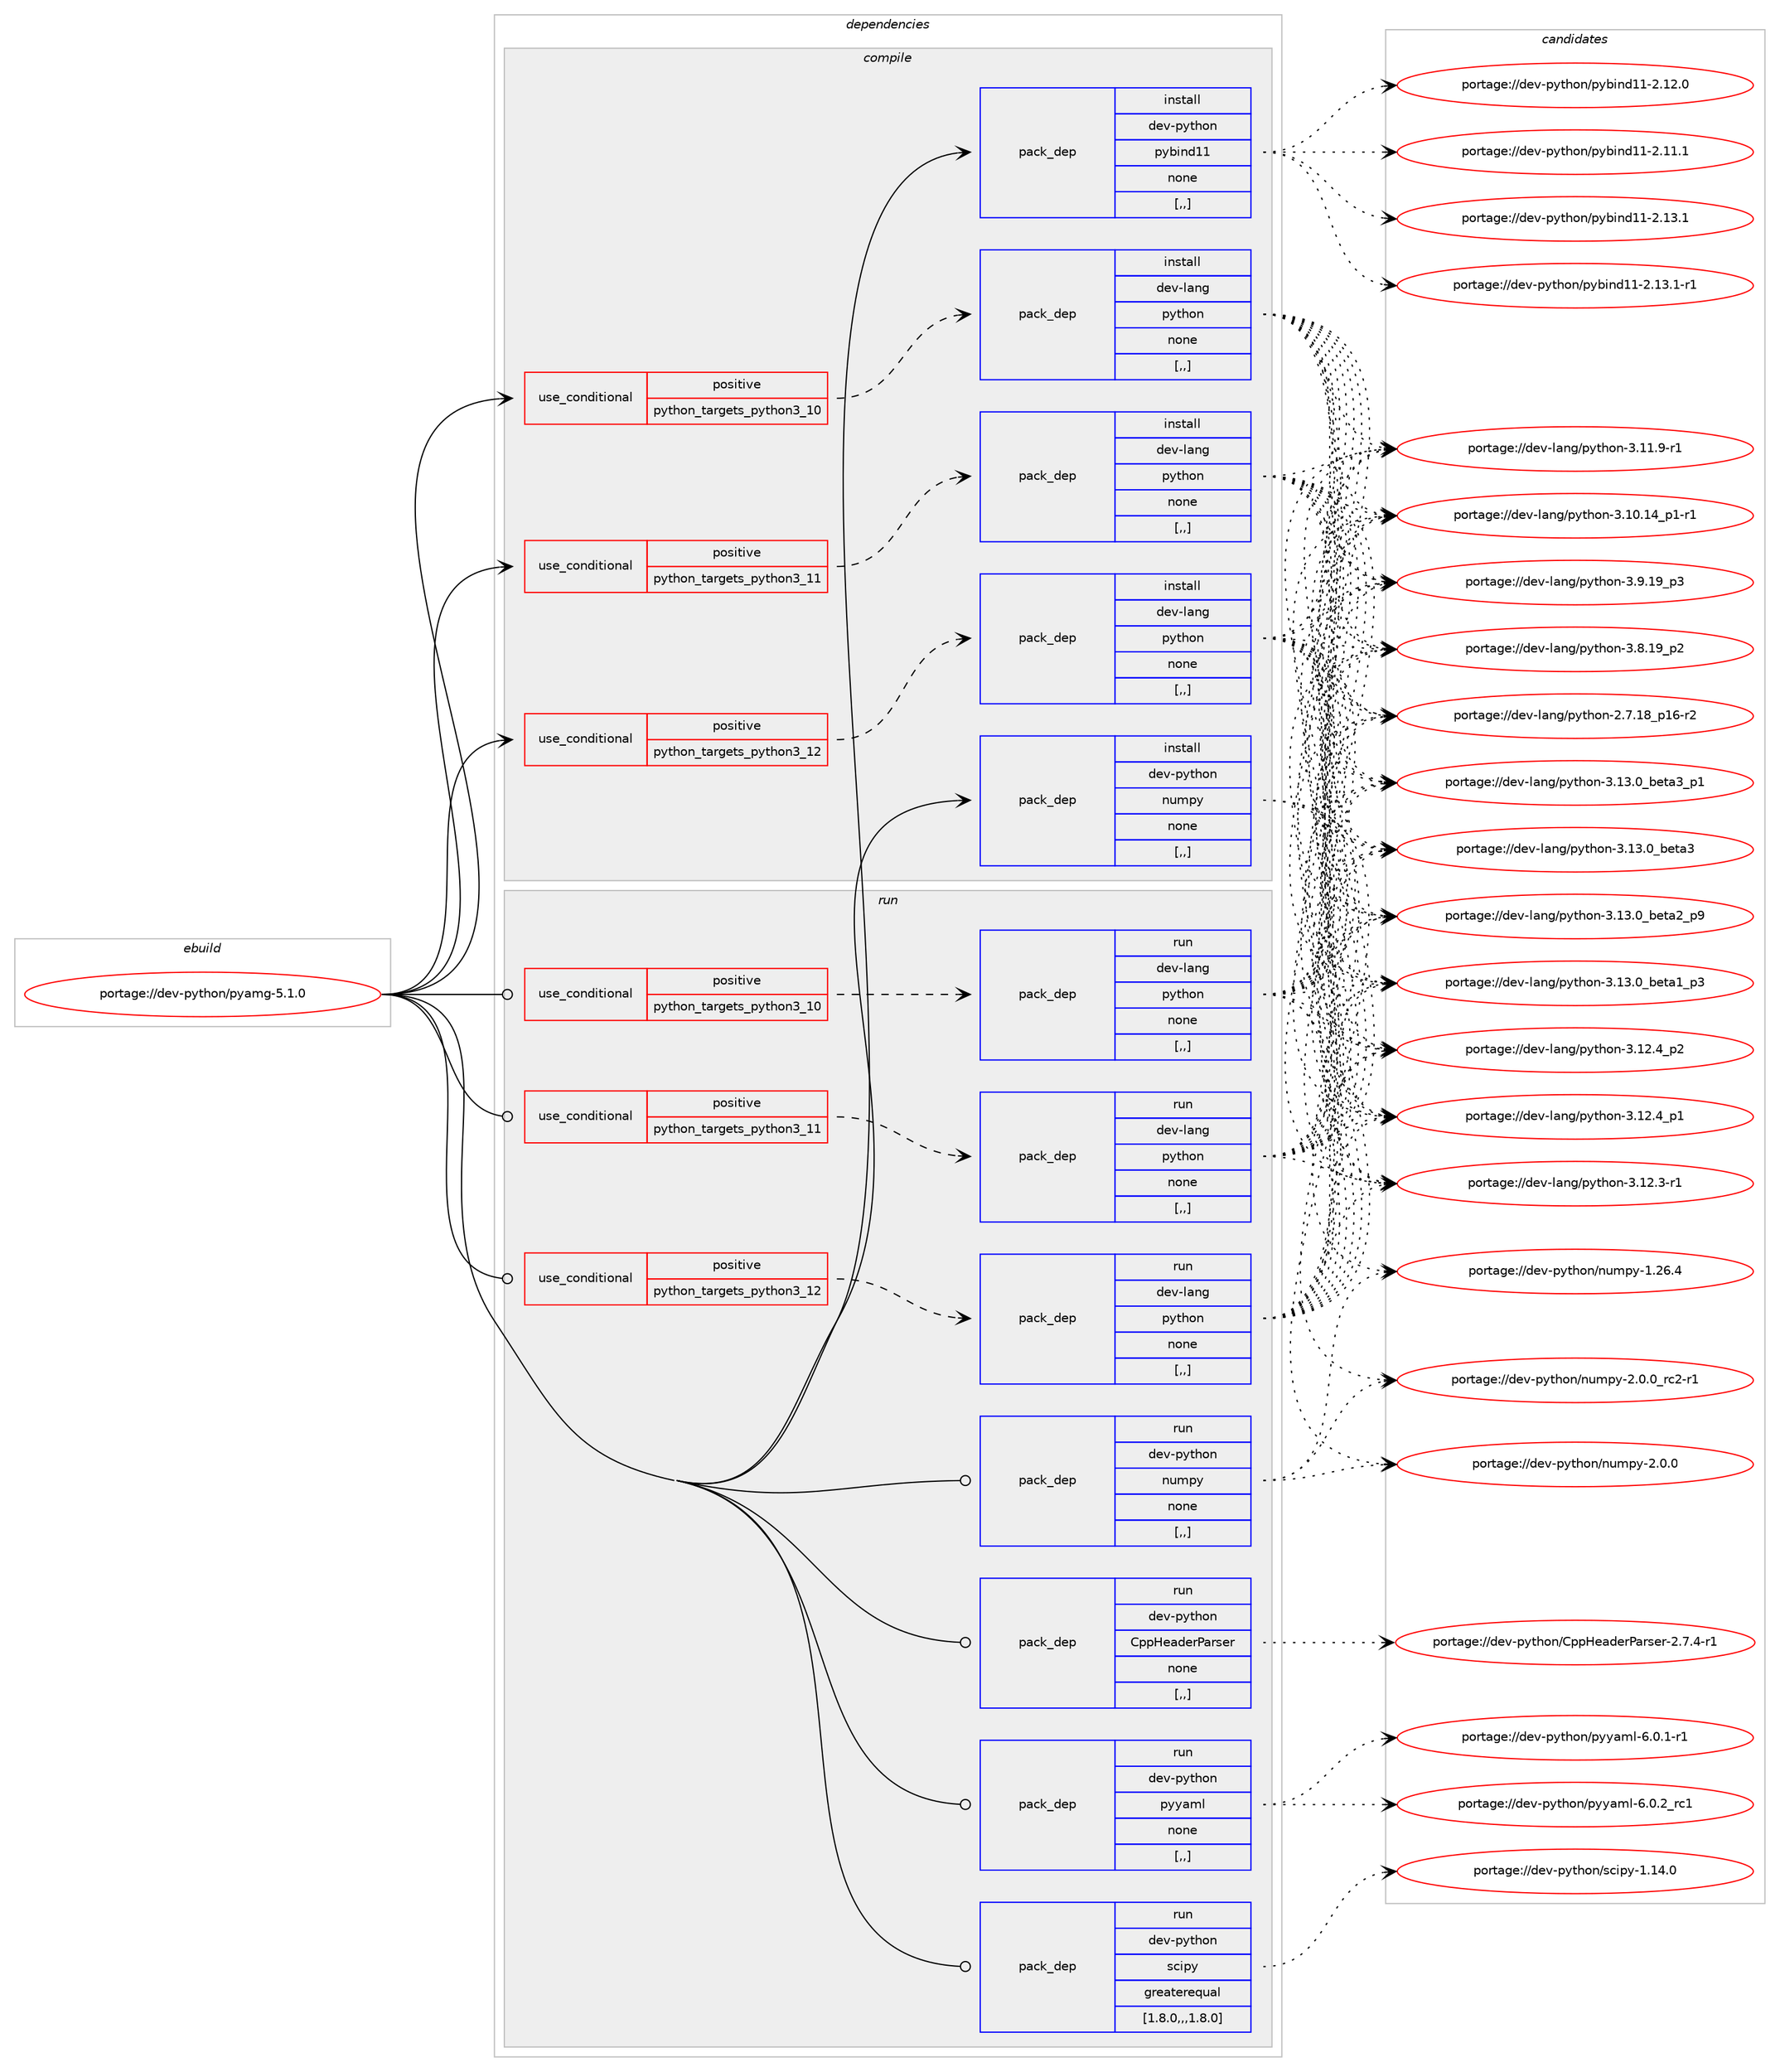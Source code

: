 digraph prolog {

# *************
# Graph options
# *************

newrank=true;
concentrate=true;
compound=true;
graph [rankdir=LR,fontname=Helvetica,fontsize=10,ranksep=1.5];#, ranksep=2.5, nodesep=0.2];
edge  [arrowhead=vee];
node  [fontname=Helvetica,fontsize=10];

# **********
# The ebuild
# **********

subgraph cluster_leftcol {
color=gray;
label=<<i>ebuild</i>>;
id [label="portage://dev-python/pyamg-5.1.0", color=red, width=4, href="../dev-python/pyamg-5.1.0.svg"];
}

# ****************
# The dependencies
# ****************

subgraph cluster_midcol {
color=gray;
label=<<i>dependencies</i>>;
subgraph cluster_compile {
fillcolor="#eeeeee";
style=filled;
label=<<i>compile</i>>;
subgraph cond36428 {
dependency155322 [label=<<TABLE BORDER="0" CELLBORDER="1" CELLSPACING="0" CELLPADDING="4"><TR><TD ROWSPAN="3" CELLPADDING="10">use_conditional</TD></TR><TR><TD>positive</TD></TR><TR><TD>python_targets_python3_10</TD></TR></TABLE>>, shape=none, color=red];
subgraph pack117643 {
dependency155323 [label=<<TABLE BORDER="0" CELLBORDER="1" CELLSPACING="0" CELLPADDING="4" WIDTH="220"><TR><TD ROWSPAN="6" CELLPADDING="30">pack_dep</TD></TR><TR><TD WIDTH="110">install</TD></TR><TR><TD>dev-lang</TD></TR><TR><TD>python</TD></TR><TR><TD>none</TD></TR><TR><TD>[,,]</TD></TR></TABLE>>, shape=none, color=blue];
}
dependency155322:e -> dependency155323:w [weight=20,style="dashed",arrowhead="vee"];
}
id:e -> dependency155322:w [weight=20,style="solid",arrowhead="vee"];
subgraph cond36429 {
dependency155324 [label=<<TABLE BORDER="0" CELLBORDER="1" CELLSPACING="0" CELLPADDING="4"><TR><TD ROWSPAN="3" CELLPADDING="10">use_conditional</TD></TR><TR><TD>positive</TD></TR><TR><TD>python_targets_python3_11</TD></TR></TABLE>>, shape=none, color=red];
subgraph pack117644 {
dependency155325 [label=<<TABLE BORDER="0" CELLBORDER="1" CELLSPACING="0" CELLPADDING="4" WIDTH="220"><TR><TD ROWSPAN="6" CELLPADDING="30">pack_dep</TD></TR><TR><TD WIDTH="110">install</TD></TR><TR><TD>dev-lang</TD></TR><TR><TD>python</TD></TR><TR><TD>none</TD></TR><TR><TD>[,,]</TD></TR></TABLE>>, shape=none, color=blue];
}
dependency155324:e -> dependency155325:w [weight=20,style="dashed",arrowhead="vee"];
}
id:e -> dependency155324:w [weight=20,style="solid",arrowhead="vee"];
subgraph cond36430 {
dependency155326 [label=<<TABLE BORDER="0" CELLBORDER="1" CELLSPACING="0" CELLPADDING="4"><TR><TD ROWSPAN="3" CELLPADDING="10">use_conditional</TD></TR><TR><TD>positive</TD></TR><TR><TD>python_targets_python3_12</TD></TR></TABLE>>, shape=none, color=red];
subgraph pack117645 {
dependency155327 [label=<<TABLE BORDER="0" CELLBORDER="1" CELLSPACING="0" CELLPADDING="4" WIDTH="220"><TR><TD ROWSPAN="6" CELLPADDING="30">pack_dep</TD></TR><TR><TD WIDTH="110">install</TD></TR><TR><TD>dev-lang</TD></TR><TR><TD>python</TD></TR><TR><TD>none</TD></TR><TR><TD>[,,]</TD></TR></TABLE>>, shape=none, color=blue];
}
dependency155326:e -> dependency155327:w [weight=20,style="dashed",arrowhead="vee"];
}
id:e -> dependency155326:w [weight=20,style="solid",arrowhead="vee"];
subgraph pack117646 {
dependency155328 [label=<<TABLE BORDER="0" CELLBORDER="1" CELLSPACING="0" CELLPADDING="4" WIDTH="220"><TR><TD ROWSPAN="6" CELLPADDING="30">pack_dep</TD></TR><TR><TD WIDTH="110">install</TD></TR><TR><TD>dev-python</TD></TR><TR><TD>numpy</TD></TR><TR><TD>none</TD></TR><TR><TD>[,,]</TD></TR></TABLE>>, shape=none, color=blue];
}
id:e -> dependency155328:w [weight=20,style="solid",arrowhead="vee"];
subgraph pack117647 {
dependency155329 [label=<<TABLE BORDER="0" CELLBORDER="1" CELLSPACING="0" CELLPADDING="4" WIDTH="220"><TR><TD ROWSPAN="6" CELLPADDING="30">pack_dep</TD></TR><TR><TD WIDTH="110">install</TD></TR><TR><TD>dev-python</TD></TR><TR><TD>pybind11</TD></TR><TR><TD>none</TD></TR><TR><TD>[,,]</TD></TR></TABLE>>, shape=none, color=blue];
}
id:e -> dependency155329:w [weight=20,style="solid",arrowhead="vee"];
}
subgraph cluster_compileandrun {
fillcolor="#eeeeee";
style=filled;
label=<<i>compile and run</i>>;
}
subgraph cluster_run {
fillcolor="#eeeeee";
style=filled;
label=<<i>run</i>>;
subgraph cond36431 {
dependency155330 [label=<<TABLE BORDER="0" CELLBORDER="1" CELLSPACING="0" CELLPADDING="4"><TR><TD ROWSPAN="3" CELLPADDING="10">use_conditional</TD></TR><TR><TD>positive</TD></TR><TR><TD>python_targets_python3_10</TD></TR></TABLE>>, shape=none, color=red];
subgraph pack117648 {
dependency155331 [label=<<TABLE BORDER="0" CELLBORDER="1" CELLSPACING="0" CELLPADDING="4" WIDTH="220"><TR><TD ROWSPAN="6" CELLPADDING="30">pack_dep</TD></TR><TR><TD WIDTH="110">run</TD></TR><TR><TD>dev-lang</TD></TR><TR><TD>python</TD></TR><TR><TD>none</TD></TR><TR><TD>[,,]</TD></TR></TABLE>>, shape=none, color=blue];
}
dependency155330:e -> dependency155331:w [weight=20,style="dashed",arrowhead="vee"];
}
id:e -> dependency155330:w [weight=20,style="solid",arrowhead="odot"];
subgraph cond36432 {
dependency155332 [label=<<TABLE BORDER="0" CELLBORDER="1" CELLSPACING="0" CELLPADDING="4"><TR><TD ROWSPAN="3" CELLPADDING="10">use_conditional</TD></TR><TR><TD>positive</TD></TR><TR><TD>python_targets_python3_11</TD></TR></TABLE>>, shape=none, color=red];
subgraph pack117649 {
dependency155333 [label=<<TABLE BORDER="0" CELLBORDER="1" CELLSPACING="0" CELLPADDING="4" WIDTH="220"><TR><TD ROWSPAN="6" CELLPADDING="30">pack_dep</TD></TR><TR><TD WIDTH="110">run</TD></TR><TR><TD>dev-lang</TD></TR><TR><TD>python</TD></TR><TR><TD>none</TD></TR><TR><TD>[,,]</TD></TR></TABLE>>, shape=none, color=blue];
}
dependency155332:e -> dependency155333:w [weight=20,style="dashed",arrowhead="vee"];
}
id:e -> dependency155332:w [weight=20,style="solid",arrowhead="odot"];
subgraph cond36433 {
dependency155334 [label=<<TABLE BORDER="0" CELLBORDER="1" CELLSPACING="0" CELLPADDING="4"><TR><TD ROWSPAN="3" CELLPADDING="10">use_conditional</TD></TR><TR><TD>positive</TD></TR><TR><TD>python_targets_python3_12</TD></TR></TABLE>>, shape=none, color=red];
subgraph pack117650 {
dependency155335 [label=<<TABLE BORDER="0" CELLBORDER="1" CELLSPACING="0" CELLPADDING="4" WIDTH="220"><TR><TD ROWSPAN="6" CELLPADDING="30">pack_dep</TD></TR><TR><TD WIDTH="110">run</TD></TR><TR><TD>dev-lang</TD></TR><TR><TD>python</TD></TR><TR><TD>none</TD></TR><TR><TD>[,,]</TD></TR></TABLE>>, shape=none, color=blue];
}
dependency155334:e -> dependency155335:w [weight=20,style="dashed",arrowhead="vee"];
}
id:e -> dependency155334:w [weight=20,style="solid",arrowhead="odot"];
subgraph pack117651 {
dependency155336 [label=<<TABLE BORDER="0" CELLBORDER="1" CELLSPACING="0" CELLPADDING="4" WIDTH="220"><TR><TD ROWSPAN="6" CELLPADDING="30">pack_dep</TD></TR><TR><TD WIDTH="110">run</TD></TR><TR><TD>dev-python</TD></TR><TR><TD>CppHeaderParser</TD></TR><TR><TD>none</TD></TR><TR><TD>[,,]</TD></TR></TABLE>>, shape=none, color=blue];
}
id:e -> dependency155336:w [weight=20,style="solid",arrowhead="odot"];
subgraph pack117652 {
dependency155337 [label=<<TABLE BORDER="0" CELLBORDER="1" CELLSPACING="0" CELLPADDING="4" WIDTH="220"><TR><TD ROWSPAN="6" CELLPADDING="30">pack_dep</TD></TR><TR><TD WIDTH="110">run</TD></TR><TR><TD>dev-python</TD></TR><TR><TD>numpy</TD></TR><TR><TD>none</TD></TR><TR><TD>[,,]</TD></TR></TABLE>>, shape=none, color=blue];
}
id:e -> dependency155337:w [weight=20,style="solid",arrowhead="odot"];
subgraph pack117653 {
dependency155338 [label=<<TABLE BORDER="0" CELLBORDER="1" CELLSPACING="0" CELLPADDING="4" WIDTH="220"><TR><TD ROWSPAN="6" CELLPADDING="30">pack_dep</TD></TR><TR><TD WIDTH="110">run</TD></TR><TR><TD>dev-python</TD></TR><TR><TD>pyyaml</TD></TR><TR><TD>none</TD></TR><TR><TD>[,,]</TD></TR></TABLE>>, shape=none, color=blue];
}
id:e -> dependency155338:w [weight=20,style="solid",arrowhead="odot"];
subgraph pack117654 {
dependency155339 [label=<<TABLE BORDER="0" CELLBORDER="1" CELLSPACING="0" CELLPADDING="4" WIDTH="220"><TR><TD ROWSPAN="6" CELLPADDING="30">pack_dep</TD></TR><TR><TD WIDTH="110">run</TD></TR><TR><TD>dev-python</TD></TR><TR><TD>scipy</TD></TR><TR><TD>greaterequal</TD></TR><TR><TD>[1.8.0,,,1.8.0]</TD></TR></TABLE>>, shape=none, color=blue];
}
id:e -> dependency155339:w [weight=20,style="solid",arrowhead="odot"];
}
}

# **************
# The candidates
# **************

subgraph cluster_choices {
rank=same;
color=gray;
label=<<i>candidates</i>>;

subgraph choice117643 {
color=black;
nodesep=1;
choice10010111845108971101034711212111610411111045514649514648959810111697519511249 [label="portage://dev-lang/python-3.13.0_beta3_p1", color=red, width=4,href="../dev-lang/python-3.13.0_beta3_p1.svg"];
choice1001011184510897110103471121211161041111104551464951464895981011169751 [label="portage://dev-lang/python-3.13.0_beta3", color=red, width=4,href="../dev-lang/python-3.13.0_beta3.svg"];
choice10010111845108971101034711212111610411111045514649514648959810111697509511257 [label="portage://dev-lang/python-3.13.0_beta2_p9", color=red, width=4,href="../dev-lang/python-3.13.0_beta2_p9.svg"];
choice10010111845108971101034711212111610411111045514649514648959810111697499511251 [label="portage://dev-lang/python-3.13.0_beta1_p3", color=red, width=4,href="../dev-lang/python-3.13.0_beta1_p3.svg"];
choice100101118451089711010347112121116104111110455146495046529511250 [label="portage://dev-lang/python-3.12.4_p2", color=red, width=4,href="../dev-lang/python-3.12.4_p2.svg"];
choice100101118451089711010347112121116104111110455146495046529511249 [label="portage://dev-lang/python-3.12.4_p1", color=red, width=4,href="../dev-lang/python-3.12.4_p1.svg"];
choice100101118451089711010347112121116104111110455146495046514511449 [label="portage://dev-lang/python-3.12.3-r1", color=red, width=4,href="../dev-lang/python-3.12.3-r1.svg"];
choice100101118451089711010347112121116104111110455146494946574511449 [label="portage://dev-lang/python-3.11.9-r1", color=red, width=4,href="../dev-lang/python-3.11.9-r1.svg"];
choice100101118451089711010347112121116104111110455146494846495295112494511449 [label="portage://dev-lang/python-3.10.14_p1-r1", color=red, width=4,href="../dev-lang/python-3.10.14_p1-r1.svg"];
choice100101118451089711010347112121116104111110455146574649579511251 [label="portage://dev-lang/python-3.9.19_p3", color=red, width=4,href="../dev-lang/python-3.9.19_p3.svg"];
choice100101118451089711010347112121116104111110455146564649579511250 [label="portage://dev-lang/python-3.8.19_p2", color=red, width=4,href="../dev-lang/python-3.8.19_p2.svg"];
choice100101118451089711010347112121116104111110455046554649569511249544511450 [label="portage://dev-lang/python-2.7.18_p16-r2", color=red, width=4,href="../dev-lang/python-2.7.18_p16-r2.svg"];
dependency155323:e -> choice10010111845108971101034711212111610411111045514649514648959810111697519511249:w [style=dotted,weight="100"];
dependency155323:e -> choice1001011184510897110103471121211161041111104551464951464895981011169751:w [style=dotted,weight="100"];
dependency155323:e -> choice10010111845108971101034711212111610411111045514649514648959810111697509511257:w [style=dotted,weight="100"];
dependency155323:e -> choice10010111845108971101034711212111610411111045514649514648959810111697499511251:w [style=dotted,weight="100"];
dependency155323:e -> choice100101118451089711010347112121116104111110455146495046529511250:w [style=dotted,weight="100"];
dependency155323:e -> choice100101118451089711010347112121116104111110455146495046529511249:w [style=dotted,weight="100"];
dependency155323:e -> choice100101118451089711010347112121116104111110455146495046514511449:w [style=dotted,weight="100"];
dependency155323:e -> choice100101118451089711010347112121116104111110455146494946574511449:w [style=dotted,weight="100"];
dependency155323:e -> choice100101118451089711010347112121116104111110455146494846495295112494511449:w [style=dotted,weight="100"];
dependency155323:e -> choice100101118451089711010347112121116104111110455146574649579511251:w [style=dotted,weight="100"];
dependency155323:e -> choice100101118451089711010347112121116104111110455146564649579511250:w [style=dotted,weight="100"];
dependency155323:e -> choice100101118451089711010347112121116104111110455046554649569511249544511450:w [style=dotted,weight="100"];
}
subgraph choice117644 {
color=black;
nodesep=1;
choice10010111845108971101034711212111610411111045514649514648959810111697519511249 [label="portage://dev-lang/python-3.13.0_beta3_p1", color=red, width=4,href="../dev-lang/python-3.13.0_beta3_p1.svg"];
choice1001011184510897110103471121211161041111104551464951464895981011169751 [label="portage://dev-lang/python-3.13.0_beta3", color=red, width=4,href="../dev-lang/python-3.13.0_beta3.svg"];
choice10010111845108971101034711212111610411111045514649514648959810111697509511257 [label="portage://dev-lang/python-3.13.0_beta2_p9", color=red, width=4,href="../dev-lang/python-3.13.0_beta2_p9.svg"];
choice10010111845108971101034711212111610411111045514649514648959810111697499511251 [label="portage://dev-lang/python-3.13.0_beta1_p3", color=red, width=4,href="../dev-lang/python-3.13.0_beta1_p3.svg"];
choice100101118451089711010347112121116104111110455146495046529511250 [label="portage://dev-lang/python-3.12.4_p2", color=red, width=4,href="../dev-lang/python-3.12.4_p2.svg"];
choice100101118451089711010347112121116104111110455146495046529511249 [label="portage://dev-lang/python-3.12.4_p1", color=red, width=4,href="../dev-lang/python-3.12.4_p1.svg"];
choice100101118451089711010347112121116104111110455146495046514511449 [label="portage://dev-lang/python-3.12.3-r1", color=red, width=4,href="../dev-lang/python-3.12.3-r1.svg"];
choice100101118451089711010347112121116104111110455146494946574511449 [label="portage://dev-lang/python-3.11.9-r1", color=red, width=4,href="../dev-lang/python-3.11.9-r1.svg"];
choice100101118451089711010347112121116104111110455146494846495295112494511449 [label="portage://dev-lang/python-3.10.14_p1-r1", color=red, width=4,href="../dev-lang/python-3.10.14_p1-r1.svg"];
choice100101118451089711010347112121116104111110455146574649579511251 [label="portage://dev-lang/python-3.9.19_p3", color=red, width=4,href="../dev-lang/python-3.9.19_p3.svg"];
choice100101118451089711010347112121116104111110455146564649579511250 [label="portage://dev-lang/python-3.8.19_p2", color=red, width=4,href="../dev-lang/python-3.8.19_p2.svg"];
choice100101118451089711010347112121116104111110455046554649569511249544511450 [label="portage://dev-lang/python-2.7.18_p16-r2", color=red, width=4,href="../dev-lang/python-2.7.18_p16-r2.svg"];
dependency155325:e -> choice10010111845108971101034711212111610411111045514649514648959810111697519511249:w [style=dotted,weight="100"];
dependency155325:e -> choice1001011184510897110103471121211161041111104551464951464895981011169751:w [style=dotted,weight="100"];
dependency155325:e -> choice10010111845108971101034711212111610411111045514649514648959810111697509511257:w [style=dotted,weight="100"];
dependency155325:e -> choice10010111845108971101034711212111610411111045514649514648959810111697499511251:w [style=dotted,weight="100"];
dependency155325:e -> choice100101118451089711010347112121116104111110455146495046529511250:w [style=dotted,weight="100"];
dependency155325:e -> choice100101118451089711010347112121116104111110455146495046529511249:w [style=dotted,weight="100"];
dependency155325:e -> choice100101118451089711010347112121116104111110455146495046514511449:w [style=dotted,weight="100"];
dependency155325:e -> choice100101118451089711010347112121116104111110455146494946574511449:w [style=dotted,weight="100"];
dependency155325:e -> choice100101118451089711010347112121116104111110455146494846495295112494511449:w [style=dotted,weight="100"];
dependency155325:e -> choice100101118451089711010347112121116104111110455146574649579511251:w [style=dotted,weight="100"];
dependency155325:e -> choice100101118451089711010347112121116104111110455146564649579511250:w [style=dotted,weight="100"];
dependency155325:e -> choice100101118451089711010347112121116104111110455046554649569511249544511450:w [style=dotted,weight="100"];
}
subgraph choice117645 {
color=black;
nodesep=1;
choice10010111845108971101034711212111610411111045514649514648959810111697519511249 [label="portage://dev-lang/python-3.13.0_beta3_p1", color=red, width=4,href="../dev-lang/python-3.13.0_beta3_p1.svg"];
choice1001011184510897110103471121211161041111104551464951464895981011169751 [label="portage://dev-lang/python-3.13.0_beta3", color=red, width=4,href="../dev-lang/python-3.13.0_beta3.svg"];
choice10010111845108971101034711212111610411111045514649514648959810111697509511257 [label="portage://dev-lang/python-3.13.0_beta2_p9", color=red, width=4,href="../dev-lang/python-3.13.0_beta2_p9.svg"];
choice10010111845108971101034711212111610411111045514649514648959810111697499511251 [label="portage://dev-lang/python-3.13.0_beta1_p3", color=red, width=4,href="../dev-lang/python-3.13.0_beta1_p3.svg"];
choice100101118451089711010347112121116104111110455146495046529511250 [label="portage://dev-lang/python-3.12.4_p2", color=red, width=4,href="../dev-lang/python-3.12.4_p2.svg"];
choice100101118451089711010347112121116104111110455146495046529511249 [label="portage://dev-lang/python-3.12.4_p1", color=red, width=4,href="../dev-lang/python-3.12.4_p1.svg"];
choice100101118451089711010347112121116104111110455146495046514511449 [label="portage://dev-lang/python-3.12.3-r1", color=red, width=4,href="../dev-lang/python-3.12.3-r1.svg"];
choice100101118451089711010347112121116104111110455146494946574511449 [label="portage://dev-lang/python-3.11.9-r1", color=red, width=4,href="../dev-lang/python-3.11.9-r1.svg"];
choice100101118451089711010347112121116104111110455146494846495295112494511449 [label="portage://dev-lang/python-3.10.14_p1-r1", color=red, width=4,href="../dev-lang/python-3.10.14_p1-r1.svg"];
choice100101118451089711010347112121116104111110455146574649579511251 [label="portage://dev-lang/python-3.9.19_p3", color=red, width=4,href="../dev-lang/python-3.9.19_p3.svg"];
choice100101118451089711010347112121116104111110455146564649579511250 [label="portage://dev-lang/python-3.8.19_p2", color=red, width=4,href="../dev-lang/python-3.8.19_p2.svg"];
choice100101118451089711010347112121116104111110455046554649569511249544511450 [label="portage://dev-lang/python-2.7.18_p16-r2", color=red, width=4,href="../dev-lang/python-2.7.18_p16-r2.svg"];
dependency155327:e -> choice10010111845108971101034711212111610411111045514649514648959810111697519511249:w [style=dotted,weight="100"];
dependency155327:e -> choice1001011184510897110103471121211161041111104551464951464895981011169751:w [style=dotted,weight="100"];
dependency155327:e -> choice10010111845108971101034711212111610411111045514649514648959810111697509511257:w [style=dotted,weight="100"];
dependency155327:e -> choice10010111845108971101034711212111610411111045514649514648959810111697499511251:w [style=dotted,weight="100"];
dependency155327:e -> choice100101118451089711010347112121116104111110455146495046529511250:w [style=dotted,weight="100"];
dependency155327:e -> choice100101118451089711010347112121116104111110455146495046529511249:w [style=dotted,weight="100"];
dependency155327:e -> choice100101118451089711010347112121116104111110455146495046514511449:w [style=dotted,weight="100"];
dependency155327:e -> choice100101118451089711010347112121116104111110455146494946574511449:w [style=dotted,weight="100"];
dependency155327:e -> choice100101118451089711010347112121116104111110455146494846495295112494511449:w [style=dotted,weight="100"];
dependency155327:e -> choice100101118451089711010347112121116104111110455146574649579511251:w [style=dotted,weight="100"];
dependency155327:e -> choice100101118451089711010347112121116104111110455146564649579511250:w [style=dotted,weight="100"];
dependency155327:e -> choice100101118451089711010347112121116104111110455046554649569511249544511450:w [style=dotted,weight="100"];
}
subgraph choice117646 {
color=black;
nodesep=1;
choice10010111845112121116104111110471101171091121214550464846489511499504511449 [label="portage://dev-python/numpy-2.0.0_rc2-r1", color=red, width=4,href="../dev-python/numpy-2.0.0_rc2-r1.svg"];
choice1001011184511212111610411111047110117109112121455046484648 [label="portage://dev-python/numpy-2.0.0", color=red, width=4,href="../dev-python/numpy-2.0.0.svg"];
choice100101118451121211161041111104711011710911212145494650544652 [label="portage://dev-python/numpy-1.26.4", color=red, width=4,href="../dev-python/numpy-1.26.4.svg"];
dependency155328:e -> choice10010111845112121116104111110471101171091121214550464846489511499504511449:w [style=dotted,weight="100"];
dependency155328:e -> choice1001011184511212111610411111047110117109112121455046484648:w [style=dotted,weight="100"];
dependency155328:e -> choice100101118451121211161041111104711011710911212145494650544652:w [style=dotted,weight="100"];
}
subgraph choice117647 {
color=black;
nodesep=1;
choice1001011184511212111610411111047112121981051101004949455046495146494511449 [label="portage://dev-python/pybind11-2.13.1-r1", color=red, width=4,href="../dev-python/pybind11-2.13.1-r1.svg"];
choice100101118451121211161041111104711212198105110100494945504649514649 [label="portage://dev-python/pybind11-2.13.1", color=red, width=4,href="../dev-python/pybind11-2.13.1.svg"];
choice100101118451121211161041111104711212198105110100494945504649504648 [label="portage://dev-python/pybind11-2.12.0", color=red, width=4,href="../dev-python/pybind11-2.12.0.svg"];
choice100101118451121211161041111104711212198105110100494945504649494649 [label="portage://dev-python/pybind11-2.11.1", color=red, width=4,href="../dev-python/pybind11-2.11.1.svg"];
dependency155329:e -> choice1001011184511212111610411111047112121981051101004949455046495146494511449:w [style=dotted,weight="100"];
dependency155329:e -> choice100101118451121211161041111104711212198105110100494945504649514649:w [style=dotted,weight="100"];
dependency155329:e -> choice100101118451121211161041111104711212198105110100494945504649504648:w [style=dotted,weight="100"];
dependency155329:e -> choice100101118451121211161041111104711212198105110100494945504649494649:w [style=dotted,weight="100"];
}
subgraph choice117648 {
color=black;
nodesep=1;
choice10010111845108971101034711212111610411111045514649514648959810111697519511249 [label="portage://dev-lang/python-3.13.0_beta3_p1", color=red, width=4,href="../dev-lang/python-3.13.0_beta3_p1.svg"];
choice1001011184510897110103471121211161041111104551464951464895981011169751 [label="portage://dev-lang/python-3.13.0_beta3", color=red, width=4,href="../dev-lang/python-3.13.0_beta3.svg"];
choice10010111845108971101034711212111610411111045514649514648959810111697509511257 [label="portage://dev-lang/python-3.13.0_beta2_p9", color=red, width=4,href="../dev-lang/python-3.13.0_beta2_p9.svg"];
choice10010111845108971101034711212111610411111045514649514648959810111697499511251 [label="portage://dev-lang/python-3.13.0_beta1_p3", color=red, width=4,href="../dev-lang/python-3.13.0_beta1_p3.svg"];
choice100101118451089711010347112121116104111110455146495046529511250 [label="portage://dev-lang/python-3.12.4_p2", color=red, width=4,href="../dev-lang/python-3.12.4_p2.svg"];
choice100101118451089711010347112121116104111110455146495046529511249 [label="portage://dev-lang/python-3.12.4_p1", color=red, width=4,href="../dev-lang/python-3.12.4_p1.svg"];
choice100101118451089711010347112121116104111110455146495046514511449 [label="portage://dev-lang/python-3.12.3-r1", color=red, width=4,href="../dev-lang/python-3.12.3-r1.svg"];
choice100101118451089711010347112121116104111110455146494946574511449 [label="portage://dev-lang/python-3.11.9-r1", color=red, width=4,href="../dev-lang/python-3.11.9-r1.svg"];
choice100101118451089711010347112121116104111110455146494846495295112494511449 [label="portage://dev-lang/python-3.10.14_p1-r1", color=red, width=4,href="../dev-lang/python-3.10.14_p1-r1.svg"];
choice100101118451089711010347112121116104111110455146574649579511251 [label="portage://dev-lang/python-3.9.19_p3", color=red, width=4,href="../dev-lang/python-3.9.19_p3.svg"];
choice100101118451089711010347112121116104111110455146564649579511250 [label="portage://dev-lang/python-3.8.19_p2", color=red, width=4,href="../dev-lang/python-3.8.19_p2.svg"];
choice100101118451089711010347112121116104111110455046554649569511249544511450 [label="portage://dev-lang/python-2.7.18_p16-r2", color=red, width=4,href="../dev-lang/python-2.7.18_p16-r2.svg"];
dependency155331:e -> choice10010111845108971101034711212111610411111045514649514648959810111697519511249:w [style=dotted,weight="100"];
dependency155331:e -> choice1001011184510897110103471121211161041111104551464951464895981011169751:w [style=dotted,weight="100"];
dependency155331:e -> choice10010111845108971101034711212111610411111045514649514648959810111697509511257:w [style=dotted,weight="100"];
dependency155331:e -> choice10010111845108971101034711212111610411111045514649514648959810111697499511251:w [style=dotted,weight="100"];
dependency155331:e -> choice100101118451089711010347112121116104111110455146495046529511250:w [style=dotted,weight="100"];
dependency155331:e -> choice100101118451089711010347112121116104111110455146495046529511249:w [style=dotted,weight="100"];
dependency155331:e -> choice100101118451089711010347112121116104111110455146495046514511449:w [style=dotted,weight="100"];
dependency155331:e -> choice100101118451089711010347112121116104111110455146494946574511449:w [style=dotted,weight="100"];
dependency155331:e -> choice100101118451089711010347112121116104111110455146494846495295112494511449:w [style=dotted,weight="100"];
dependency155331:e -> choice100101118451089711010347112121116104111110455146574649579511251:w [style=dotted,weight="100"];
dependency155331:e -> choice100101118451089711010347112121116104111110455146564649579511250:w [style=dotted,weight="100"];
dependency155331:e -> choice100101118451089711010347112121116104111110455046554649569511249544511450:w [style=dotted,weight="100"];
}
subgraph choice117649 {
color=black;
nodesep=1;
choice10010111845108971101034711212111610411111045514649514648959810111697519511249 [label="portage://dev-lang/python-3.13.0_beta3_p1", color=red, width=4,href="../dev-lang/python-3.13.0_beta3_p1.svg"];
choice1001011184510897110103471121211161041111104551464951464895981011169751 [label="portage://dev-lang/python-3.13.0_beta3", color=red, width=4,href="../dev-lang/python-3.13.0_beta3.svg"];
choice10010111845108971101034711212111610411111045514649514648959810111697509511257 [label="portage://dev-lang/python-3.13.0_beta2_p9", color=red, width=4,href="../dev-lang/python-3.13.0_beta2_p9.svg"];
choice10010111845108971101034711212111610411111045514649514648959810111697499511251 [label="portage://dev-lang/python-3.13.0_beta1_p3", color=red, width=4,href="../dev-lang/python-3.13.0_beta1_p3.svg"];
choice100101118451089711010347112121116104111110455146495046529511250 [label="portage://dev-lang/python-3.12.4_p2", color=red, width=4,href="../dev-lang/python-3.12.4_p2.svg"];
choice100101118451089711010347112121116104111110455146495046529511249 [label="portage://dev-lang/python-3.12.4_p1", color=red, width=4,href="../dev-lang/python-3.12.4_p1.svg"];
choice100101118451089711010347112121116104111110455146495046514511449 [label="portage://dev-lang/python-3.12.3-r1", color=red, width=4,href="../dev-lang/python-3.12.3-r1.svg"];
choice100101118451089711010347112121116104111110455146494946574511449 [label="portage://dev-lang/python-3.11.9-r1", color=red, width=4,href="../dev-lang/python-3.11.9-r1.svg"];
choice100101118451089711010347112121116104111110455146494846495295112494511449 [label="portage://dev-lang/python-3.10.14_p1-r1", color=red, width=4,href="../dev-lang/python-3.10.14_p1-r1.svg"];
choice100101118451089711010347112121116104111110455146574649579511251 [label="portage://dev-lang/python-3.9.19_p3", color=red, width=4,href="../dev-lang/python-3.9.19_p3.svg"];
choice100101118451089711010347112121116104111110455146564649579511250 [label="portage://dev-lang/python-3.8.19_p2", color=red, width=4,href="../dev-lang/python-3.8.19_p2.svg"];
choice100101118451089711010347112121116104111110455046554649569511249544511450 [label="portage://dev-lang/python-2.7.18_p16-r2", color=red, width=4,href="../dev-lang/python-2.7.18_p16-r2.svg"];
dependency155333:e -> choice10010111845108971101034711212111610411111045514649514648959810111697519511249:w [style=dotted,weight="100"];
dependency155333:e -> choice1001011184510897110103471121211161041111104551464951464895981011169751:w [style=dotted,weight="100"];
dependency155333:e -> choice10010111845108971101034711212111610411111045514649514648959810111697509511257:w [style=dotted,weight="100"];
dependency155333:e -> choice10010111845108971101034711212111610411111045514649514648959810111697499511251:w [style=dotted,weight="100"];
dependency155333:e -> choice100101118451089711010347112121116104111110455146495046529511250:w [style=dotted,weight="100"];
dependency155333:e -> choice100101118451089711010347112121116104111110455146495046529511249:w [style=dotted,weight="100"];
dependency155333:e -> choice100101118451089711010347112121116104111110455146495046514511449:w [style=dotted,weight="100"];
dependency155333:e -> choice100101118451089711010347112121116104111110455146494946574511449:w [style=dotted,weight="100"];
dependency155333:e -> choice100101118451089711010347112121116104111110455146494846495295112494511449:w [style=dotted,weight="100"];
dependency155333:e -> choice100101118451089711010347112121116104111110455146574649579511251:w [style=dotted,weight="100"];
dependency155333:e -> choice100101118451089711010347112121116104111110455146564649579511250:w [style=dotted,weight="100"];
dependency155333:e -> choice100101118451089711010347112121116104111110455046554649569511249544511450:w [style=dotted,weight="100"];
}
subgraph choice117650 {
color=black;
nodesep=1;
choice10010111845108971101034711212111610411111045514649514648959810111697519511249 [label="portage://dev-lang/python-3.13.0_beta3_p1", color=red, width=4,href="../dev-lang/python-3.13.0_beta3_p1.svg"];
choice1001011184510897110103471121211161041111104551464951464895981011169751 [label="portage://dev-lang/python-3.13.0_beta3", color=red, width=4,href="../dev-lang/python-3.13.0_beta3.svg"];
choice10010111845108971101034711212111610411111045514649514648959810111697509511257 [label="portage://dev-lang/python-3.13.0_beta2_p9", color=red, width=4,href="../dev-lang/python-3.13.0_beta2_p9.svg"];
choice10010111845108971101034711212111610411111045514649514648959810111697499511251 [label="portage://dev-lang/python-3.13.0_beta1_p3", color=red, width=4,href="../dev-lang/python-3.13.0_beta1_p3.svg"];
choice100101118451089711010347112121116104111110455146495046529511250 [label="portage://dev-lang/python-3.12.4_p2", color=red, width=4,href="../dev-lang/python-3.12.4_p2.svg"];
choice100101118451089711010347112121116104111110455146495046529511249 [label="portage://dev-lang/python-3.12.4_p1", color=red, width=4,href="../dev-lang/python-3.12.4_p1.svg"];
choice100101118451089711010347112121116104111110455146495046514511449 [label="portage://dev-lang/python-3.12.3-r1", color=red, width=4,href="../dev-lang/python-3.12.3-r1.svg"];
choice100101118451089711010347112121116104111110455146494946574511449 [label="portage://dev-lang/python-3.11.9-r1", color=red, width=4,href="../dev-lang/python-3.11.9-r1.svg"];
choice100101118451089711010347112121116104111110455146494846495295112494511449 [label="portage://dev-lang/python-3.10.14_p1-r1", color=red, width=4,href="../dev-lang/python-3.10.14_p1-r1.svg"];
choice100101118451089711010347112121116104111110455146574649579511251 [label="portage://dev-lang/python-3.9.19_p3", color=red, width=4,href="../dev-lang/python-3.9.19_p3.svg"];
choice100101118451089711010347112121116104111110455146564649579511250 [label="portage://dev-lang/python-3.8.19_p2", color=red, width=4,href="../dev-lang/python-3.8.19_p2.svg"];
choice100101118451089711010347112121116104111110455046554649569511249544511450 [label="portage://dev-lang/python-2.7.18_p16-r2", color=red, width=4,href="../dev-lang/python-2.7.18_p16-r2.svg"];
dependency155335:e -> choice10010111845108971101034711212111610411111045514649514648959810111697519511249:w [style=dotted,weight="100"];
dependency155335:e -> choice1001011184510897110103471121211161041111104551464951464895981011169751:w [style=dotted,weight="100"];
dependency155335:e -> choice10010111845108971101034711212111610411111045514649514648959810111697509511257:w [style=dotted,weight="100"];
dependency155335:e -> choice10010111845108971101034711212111610411111045514649514648959810111697499511251:w [style=dotted,weight="100"];
dependency155335:e -> choice100101118451089711010347112121116104111110455146495046529511250:w [style=dotted,weight="100"];
dependency155335:e -> choice100101118451089711010347112121116104111110455146495046529511249:w [style=dotted,weight="100"];
dependency155335:e -> choice100101118451089711010347112121116104111110455146495046514511449:w [style=dotted,weight="100"];
dependency155335:e -> choice100101118451089711010347112121116104111110455146494946574511449:w [style=dotted,weight="100"];
dependency155335:e -> choice100101118451089711010347112121116104111110455146494846495295112494511449:w [style=dotted,weight="100"];
dependency155335:e -> choice100101118451089711010347112121116104111110455146574649579511251:w [style=dotted,weight="100"];
dependency155335:e -> choice100101118451089711010347112121116104111110455146564649579511250:w [style=dotted,weight="100"];
dependency155335:e -> choice100101118451089711010347112121116104111110455046554649569511249544511450:w [style=dotted,weight="100"];
}
subgraph choice117651 {
color=black;
nodesep=1;
choice100101118451121211161041111104767112112721019710010111480971141151011144550465546524511449 [label="portage://dev-python/CppHeaderParser-2.7.4-r1", color=red, width=4,href="../dev-python/CppHeaderParser-2.7.4-r1.svg"];
dependency155336:e -> choice100101118451121211161041111104767112112721019710010111480971141151011144550465546524511449:w [style=dotted,weight="100"];
}
subgraph choice117652 {
color=black;
nodesep=1;
choice10010111845112121116104111110471101171091121214550464846489511499504511449 [label="portage://dev-python/numpy-2.0.0_rc2-r1", color=red, width=4,href="../dev-python/numpy-2.0.0_rc2-r1.svg"];
choice1001011184511212111610411111047110117109112121455046484648 [label="portage://dev-python/numpy-2.0.0", color=red, width=4,href="../dev-python/numpy-2.0.0.svg"];
choice100101118451121211161041111104711011710911212145494650544652 [label="portage://dev-python/numpy-1.26.4", color=red, width=4,href="../dev-python/numpy-1.26.4.svg"];
dependency155337:e -> choice10010111845112121116104111110471101171091121214550464846489511499504511449:w [style=dotted,weight="100"];
dependency155337:e -> choice1001011184511212111610411111047110117109112121455046484648:w [style=dotted,weight="100"];
dependency155337:e -> choice100101118451121211161041111104711011710911212145494650544652:w [style=dotted,weight="100"];
}
subgraph choice117653 {
color=black;
nodesep=1;
choice100101118451121211161041111104711212112197109108455446484650951149949 [label="portage://dev-python/pyyaml-6.0.2_rc1", color=red, width=4,href="../dev-python/pyyaml-6.0.2_rc1.svg"];
choice1001011184511212111610411111047112121121971091084554464846494511449 [label="portage://dev-python/pyyaml-6.0.1-r1", color=red, width=4,href="../dev-python/pyyaml-6.0.1-r1.svg"];
dependency155338:e -> choice100101118451121211161041111104711212112197109108455446484650951149949:w [style=dotted,weight="100"];
dependency155338:e -> choice1001011184511212111610411111047112121121971091084554464846494511449:w [style=dotted,weight="100"];
}
subgraph choice117654 {
color=black;
nodesep=1;
choice10010111845112121116104111110471159910511212145494649524648 [label="portage://dev-python/scipy-1.14.0", color=red, width=4,href="../dev-python/scipy-1.14.0.svg"];
dependency155339:e -> choice10010111845112121116104111110471159910511212145494649524648:w [style=dotted,weight="100"];
}
}

}
